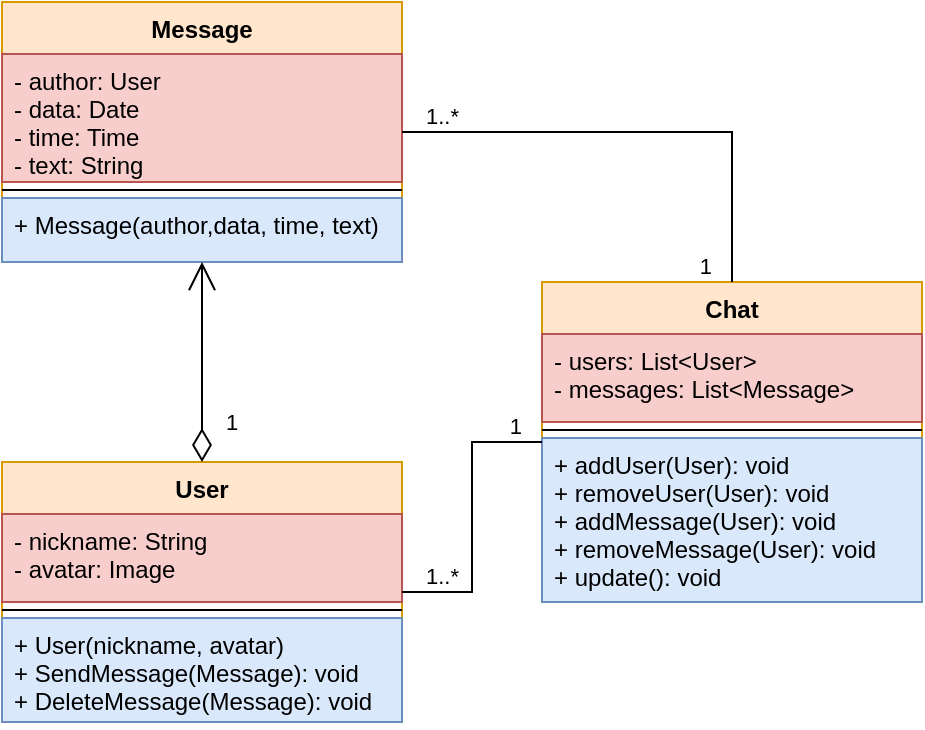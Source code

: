 <mxfile version="15.4.3" type="device"><diagram id="6yKNpnXSj7njARXgQW7r" name="Page-1"><mxGraphModel dx="868" dy="460" grid="1" gridSize="10" guides="1" tooltips="1" connect="1" arrows="1" fold="1" page="1" pageScale="1" pageWidth="827" pageHeight="1169" math="0" shadow="0"><root><mxCell id="0"/><mxCell id="1" parent="0"/><mxCell id="F9xGWxrNbfaRv0YeD8mv-3" value="Chat" style="swimlane;fontStyle=1;align=center;verticalAlign=top;childLayout=stackLayout;horizontal=1;startSize=26;horizontalStack=0;resizeParent=1;resizeParentMax=0;resizeLast=0;collapsible=1;marginBottom=0;fillColor=#ffe6cc;strokeColor=#d79b00;" vertex="1" parent="1"><mxGeometry x="290" y="190" width="190" height="160" as="geometry"/></mxCell><mxCell id="F9xGWxrNbfaRv0YeD8mv-4" value="- users: List&lt;User&gt;&#10;- messages: List&lt;Message&gt;" style="text;strokeColor=#b85450;fillColor=#f8cecc;align=left;verticalAlign=top;spacingLeft=4;spacingRight=4;overflow=hidden;rotatable=0;points=[[0,0.5],[1,0.5]];portConstraint=eastwest;" vertex="1" parent="F9xGWxrNbfaRv0YeD8mv-3"><mxGeometry y="26" width="190" height="44" as="geometry"/></mxCell><mxCell id="F9xGWxrNbfaRv0YeD8mv-5" value="" style="line;strokeWidth=1;fillColor=none;align=left;verticalAlign=middle;spacingTop=-1;spacingLeft=3;spacingRight=3;rotatable=0;labelPosition=right;points=[];portConstraint=eastwest;" vertex="1" parent="F9xGWxrNbfaRv0YeD8mv-3"><mxGeometry y="70" width="190" height="8" as="geometry"/></mxCell><mxCell id="F9xGWxrNbfaRv0YeD8mv-6" value="+ addUser(User): void&#10;+ removeUser(User): void&#10;+ addMessage(User): void&#10;+ removeMessage(User): void&#10;+ update(): void" style="text;strokeColor=#6c8ebf;fillColor=#dae8fc;align=left;verticalAlign=top;spacingLeft=4;spacingRight=4;overflow=hidden;rotatable=0;points=[[0,0.5],[1,0.5]];portConstraint=eastwest;" vertex="1" parent="F9xGWxrNbfaRv0YeD8mv-3"><mxGeometry y="78" width="190" height="82" as="geometry"/></mxCell><mxCell id="F9xGWxrNbfaRv0YeD8mv-8" value="Message" style="swimlane;fontStyle=1;align=center;verticalAlign=top;childLayout=stackLayout;horizontal=1;startSize=26;horizontalStack=0;resizeParent=1;resizeParentMax=0;resizeLast=0;collapsible=1;marginBottom=0;fillColor=#ffe6cc;strokeColor=#d79b00;" vertex="1" parent="1"><mxGeometry x="20" y="50" width="200" height="130" as="geometry"/></mxCell><mxCell id="F9xGWxrNbfaRv0YeD8mv-9" value="- author: User&#10;- data: Date&#10;- time: Time&#10;- text: String" style="text;strokeColor=#b85450;fillColor=#f8cecc;align=left;verticalAlign=top;spacingLeft=4;spacingRight=4;overflow=hidden;rotatable=0;points=[[0,0.5],[1,0.5]];portConstraint=eastwest;" vertex="1" parent="F9xGWxrNbfaRv0YeD8mv-8"><mxGeometry y="26" width="200" height="64" as="geometry"/></mxCell><mxCell id="F9xGWxrNbfaRv0YeD8mv-10" value="" style="line;strokeWidth=1;fillColor=none;align=left;verticalAlign=middle;spacingTop=-1;spacingLeft=3;spacingRight=3;rotatable=0;labelPosition=right;points=[];portConstraint=eastwest;" vertex="1" parent="F9xGWxrNbfaRv0YeD8mv-8"><mxGeometry y="90" width="200" height="8" as="geometry"/></mxCell><mxCell id="F9xGWxrNbfaRv0YeD8mv-11" value="+ Message(author,data, time, text)" style="text;strokeColor=#6c8ebf;fillColor=#dae8fc;align=left;verticalAlign=top;spacingLeft=4;spacingRight=4;overflow=hidden;rotatable=0;points=[[0,0.5],[1,0.5]];portConstraint=eastwest;" vertex="1" parent="F9xGWxrNbfaRv0YeD8mv-8"><mxGeometry y="98" width="200" height="32" as="geometry"/></mxCell><mxCell id="F9xGWxrNbfaRv0YeD8mv-12" value="User" style="swimlane;fontStyle=1;align=center;verticalAlign=top;childLayout=stackLayout;horizontal=1;startSize=26;horizontalStack=0;resizeParent=1;resizeParentMax=0;resizeLast=0;collapsible=1;marginBottom=0;fillColor=#ffe6cc;strokeColor=#d79b00;" vertex="1" parent="1"><mxGeometry x="20" y="280" width="200" height="130" as="geometry"/></mxCell><mxCell id="F9xGWxrNbfaRv0YeD8mv-13" value="- nickname: String&#10;- avatar: Image" style="text;strokeColor=#b85450;fillColor=#f8cecc;align=left;verticalAlign=top;spacingLeft=4;spacingRight=4;overflow=hidden;rotatable=0;points=[[0,0.5],[1,0.5]];portConstraint=eastwest;" vertex="1" parent="F9xGWxrNbfaRv0YeD8mv-12"><mxGeometry y="26" width="200" height="44" as="geometry"/></mxCell><mxCell id="F9xGWxrNbfaRv0YeD8mv-14" value="" style="line;strokeWidth=1;fillColor=none;align=left;verticalAlign=middle;spacingTop=-1;spacingLeft=3;spacingRight=3;rotatable=0;labelPosition=right;points=[];portConstraint=eastwest;" vertex="1" parent="F9xGWxrNbfaRv0YeD8mv-12"><mxGeometry y="70" width="200" height="8" as="geometry"/></mxCell><mxCell id="F9xGWxrNbfaRv0YeD8mv-15" value="+ User(nickname, avatar)&#10;+ SendMessage(Message): void&#10;+ DeleteMessage(Message): void" style="text;strokeColor=#6c8ebf;fillColor=#dae8fc;align=left;verticalAlign=top;spacingLeft=4;spacingRight=4;overflow=hidden;rotatable=0;points=[[0,0.5],[1,0.5]];portConstraint=eastwest;" vertex="1" parent="F9xGWxrNbfaRv0YeD8mv-12"><mxGeometry y="78" width="200" height="52" as="geometry"/></mxCell><mxCell id="F9xGWxrNbfaRv0YeD8mv-19" value="1" style="endArrow=open;html=1;endSize=12;startArrow=diamondThin;startSize=14;startFill=0;edgeStyle=orthogonalEdgeStyle;align=left;verticalAlign=bottom;rounded=0;" edge="1" parent="1" source="F9xGWxrNbfaRv0YeD8mv-12" target="F9xGWxrNbfaRv0YeD8mv-8"><mxGeometry x="-0.778" y="-10" relative="1" as="geometry"><mxPoint x="190" y="240" as="sourcePoint"/><mxPoint x="110" y="270" as="targetPoint"/><mxPoint as="offset"/></mxGeometry></mxCell><mxCell id="F9xGWxrNbfaRv0YeD8mv-26" value="" style="endArrow=none;html=1;edgeStyle=orthogonalEdgeStyle;rounded=0;" edge="1" parent="1" source="F9xGWxrNbfaRv0YeD8mv-8" target="F9xGWxrNbfaRv0YeD8mv-3"><mxGeometry relative="1" as="geometry"><mxPoint x="330" y="240" as="sourcePoint"/><mxPoint x="490" y="240" as="targetPoint"/></mxGeometry></mxCell><mxCell id="F9xGWxrNbfaRv0YeD8mv-27" value="1..*" style="edgeLabel;resizable=0;html=1;align=left;verticalAlign=bottom;" connectable="0" vertex="1" parent="F9xGWxrNbfaRv0YeD8mv-26"><mxGeometry x="-1" relative="1" as="geometry"><mxPoint x="10" as="offset"/></mxGeometry></mxCell><mxCell id="F9xGWxrNbfaRv0YeD8mv-28" value="1" style="edgeLabel;resizable=0;html=1;align=right;verticalAlign=bottom;" connectable="0" vertex="1" parent="F9xGWxrNbfaRv0YeD8mv-26"><mxGeometry x="1" relative="1" as="geometry"><mxPoint x="-10" as="offset"/></mxGeometry></mxCell><mxCell id="F9xGWxrNbfaRv0YeD8mv-29" value="" style="endArrow=none;html=1;edgeStyle=orthogonalEdgeStyle;rounded=0;" edge="1" parent="1" source="F9xGWxrNbfaRv0YeD8mv-12" target="F9xGWxrNbfaRv0YeD8mv-3"><mxGeometry relative="1" as="geometry"><mxPoint x="330" y="240" as="sourcePoint"/><mxPoint x="490" y="240" as="targetPoint"/></mxGeometry></mxCell><mxCell id="F9xGWxrNbfaRv0YeD8mv-30" value="1..*" style="edgeLabel;resizable=0;html=1;align=left;verticalAlign=bottom;" connectable="0" vertex="1" parent="F9xGWxrNbfaRv0YeD8mv-29"><mxGeometry x="-1" relative="1" as="geometry"><mxPoint x="10" as="offset"/></mxGeometry></mxCell><mxCell id="F9xGWxrNbfaRv0YeD8mv-31" value="1" style="edgeLabel;resizable=0;html=1;align=right;verticalAlign=bottom;" connectable="0" vertex="1" parent="F9xGWxrNbfaRv0YeD8mv-29"><mxGeometry x="1" relative="1" as="geometry"><mxPoint x="-10" as="offset"/></mxGeometry></mxCell></root></mxGraphModel></diagram></mxfile>